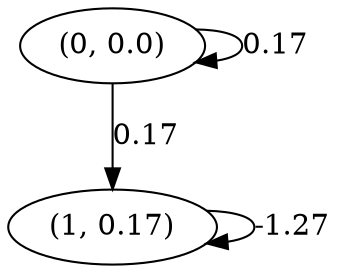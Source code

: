 digraph {
    0 [ label = "(0, 0.0)" ]
    1 [ label = "(1, 0.17)" ]
    0 -> 0 [ label = "0.17" ]
    1 -> 1 [ label = "-1.27" ]
    0 -> 1 [ label = "0.17" ]
}

